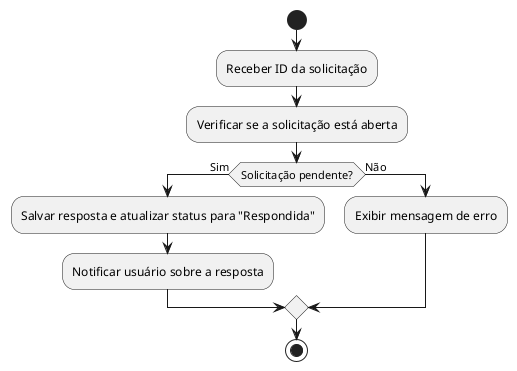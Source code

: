 @startuml
start

:Receber ID da solicitação;
:Verificar se a solicitação está aberta;
if (Solicitação pendente?) then (Sim)
  :Salvar resposta e atualizar status para "Respondida";
  :Notificar usuário sobre a resposta;
else (Não)
  :Exibir mensagem de erro;
endif

stop
@enduml